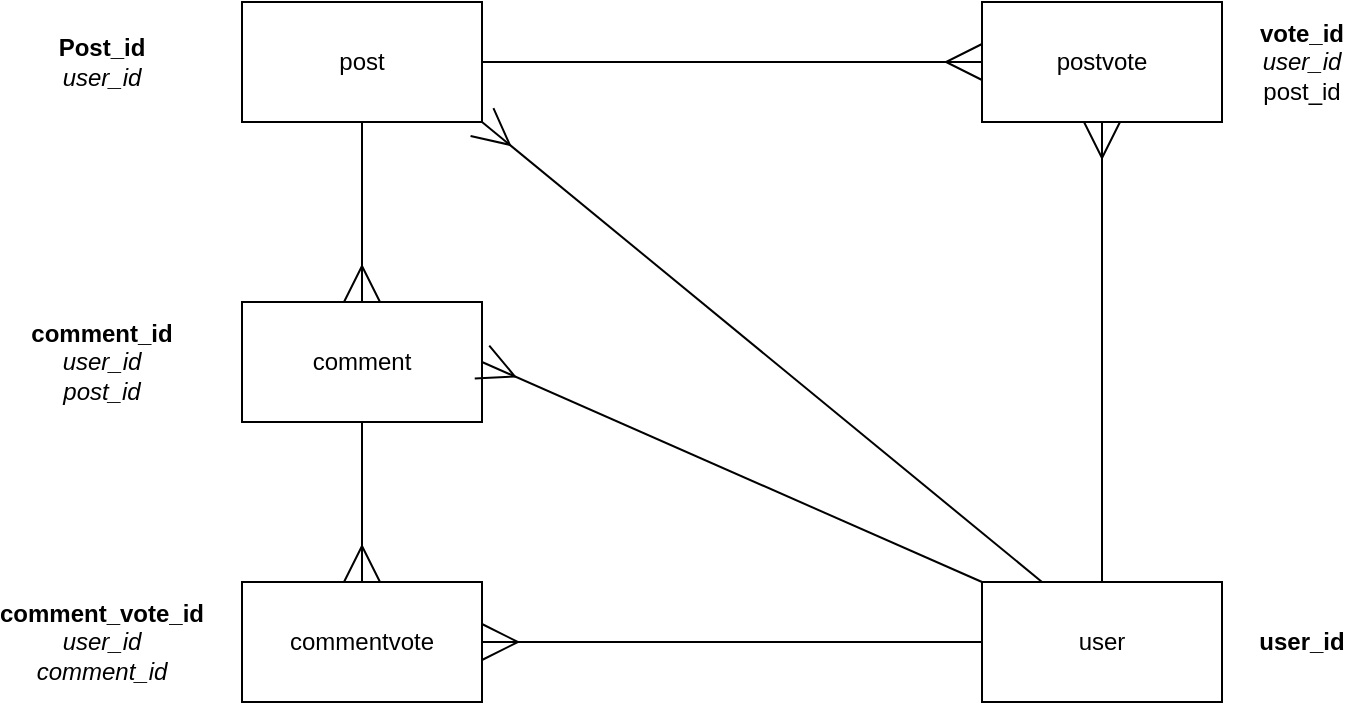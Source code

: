 <mxfile version="21.5.0" type="device">
  <diagram id="R2lEEEUBdFMjLlhIrx00" name="Page-1">
    <mxGraphModel dx="910" dy="476" grid="1" gridSize="10" guides="1" tooltips="1" connect="1" arrows="1" fold="1" page="1" pageScale="1" pageWidth="850" pageHeight="1100" math="0" shadow="0" extFonts="Permanent Marker^https://fonts.googleapis.com/css?family=Permanent+Marker">
      <root>
        <mxCell id="0" />
        <mxCell id="1" parent="0" />
        <mxCell id="nVwo6h-rx9fsp1FLTWgT-1" value="user" style="rounded=0;whiteSpace=wrap;html=1;" vertex="1" parent="1">
          <mxGeometry x="540" y="380" width="120" height="60" as="geometry" />
        </mxCell>
        <mxCell id="nVwo6h-rx9fsp1FLTWgT-2" value="postvote" style="rounded=0;whiteSpace=wrap;html=1;" vertex="1" parent="1">
          <mxGeometry x="540" y="90" width="120" height="60" as="geometry" />
        </mxCell>
        <mxCell id="nVwo6h-rx9fsp1FLTWgT-3" value="post" style="rounded=0;whiteSpace=wrap;html=1;" vertex="1" parent="1">
          <mxGeometry x="170" y="90" width="120" height="60" as="geometry" />
        </mxCell>
        <mxCell id="nVwo6h-rx9fsp1FLTWgT-4" value="comment" style="rounded=0;whiteSpace=wrap;html=1;" vertex="1" parent="1">
          <mxGeometry x="170" y="240" width="120" height="60" as="geometry" />
        </mxCell>
        <mxCell id="nVwo6h-rx9fsp1FLTWgT-5" value="commentvote" style="rounded=0;whiteSpace=wrap;html=1;" vertex="1" parent="1">
          <mxGeometry x="170" y="380" width="120" height="60" as="geometry" />
        </mxCell>
        <mxCell id="nVwo6h-rx9fsp1FLTWgT-7" value="" style="endArrow=ERmany;html=1;rounded=0;entryX=0.5;entryY=1;entryDx=0;entryDy=0;exitX=0.5;exitY=0;exitDx=0;exitDy=0;endSize=16;startSize=16;startArrow=none;startFill=0;endFill=0;" edge="1" parent="1" source="nVwo6h-rx9fsp1FLTWgT-1" target="nVwo6h-rx9fsp1FLTWgT-2">
          <mxGeometry width="50" height="50" relative="1" as="geometry">
            <mxPoint x="400" y="310" as="sourcePoint" />
            <mxPoint x="450" y="260" as="targetPoint" />
          </mxGeometry>
        </mxCell>
        <mxCell id="nVwo6h-rx9fsp1FLTWgT-8" value="" style="endArrow=ERmany;html=1;rounded=0;entryX=0;entryY=0.5;entryDx=0;entryDy=0;endSize=16;startSize=16;startArrow=none;startFill=0;endFill=0;" edge="1" parent="1" source="nVwo6h-rx9fsp1FLTWgT-3" target="nVwo6h-rx9fsp1FLTWgT-2">
          <mxGeometry width="50" height="50" relative="1" as="geometry">
            <mxPoint x="400" y="310" as="sourcePoint" />
            <mxPoint x="450" y="260" as="targetPoint" />
          </mxGeometry>
        </mxCell>
        <mxCell id="nVwo6h-rx9fsp1FLTWgT-9" value="" style="endArrow=none;html=1;rounded=0;entryX=0.5;entryY=1;entryDx=0;entryDy=0;exitX=0.5;exitY=0;exitDx=0;exitDy=0;endSize=16;startSize=16;startArrow=ERmany;startFill=0;" edge="1" parent="1" source="nVwo6h-rx9fsp1FLTWgT-4" target="nVwo6h-rx9fsp1FLTWgT-3">
          <mxGeometry width="50" height="50" relative="1" as="geometry">
            <mxPoint x="400" y="310" as="sourcePoint" />
            <mxPoint x="450" y="260" as="targetPoint" />
          </mxGeometry>
        </mxCell>
        <mxCell id="nVwo6h-rx9fsp1FLTWgT-10" value="" style="endArrow=none;html=1;rounded=0;entryX=0.5;entryY=1;entryDx=0;entryDy=0;exitX=0.5;exitY=0;exitDx=0;exitDy=0;startSize=16;endSize=16;endFill=0;startArrow=ERmany;startFill=0;" edge="1" parent="1" source="nVwo6h-rx9fsp1FLTWgT-5" target="nVwo6h-rx9fsp1FLTWgT-4">
          <mxGeometry width="50" height="50" relative="1" as="geometry">
            <mxPoint x="400" y="310" as="sourcePoint" />
            <mxPoint x="450" y="260" as="targetPoint" />
          </mxGeometry>
        </mxCell>
        <mxCell id="nVwo6h-rx9fsp1FLTWgT-11" value="" style="endArrow=ERmany;html=1;rounded=0;entryX=1;entryY=1;entryDx=0;entryDy=0;exitX=0.25;exitY=0;exitDx=0;exitDy=0;startArrow=none;startFill=0;endSize=16;startSize=16;endFill=0;" edge="1" parent="1" source="nVwo6h-rx9fsp1FLTWgT-1" target="nVwo6h-rx9fsp1FLTWgT-3">
          <mxGeometry width="50" height="50" relative="1" as="geometry">
            <mxPoint x="690" y="380" as="sourcePoint" />
            <mxPoint x="450" y="260" as="targetPoint" />
          </mxGeometry>
        </mxCell>
        <mxCell id="nVwo6h-rx9fsp1FLTWgT-12" value="" style="endArrow=none;html=1;rounded=0;exitX=1;exitY=0.5;exitDx=0;exitDy=0;entryX=0;entryY=0;entryDx=0;entryDy=0;endSize=16;startSize=16;endFill=0;startArrow=ERmany;startFill=0;" edge="1" parent="1" source="nVwo6h-rx9fsp1FLTWgT-4" target="nVwo6h-rx9fsp1FLTWgT-1">
          <mxGeometry width="50" height="50" relative="1" as="geometry">
            <mxPoint x="400" y="310" as="sourcePoint" />
            <mxPoint x="450" y="260" as="targetPoint" />
          </mxGeometry>
        </mxCell>
        <mxCell id="nVwo6h-rx9fsp1FLTWgT-13" value="" style="endArrow=none;html=1;rounded=0;exitX=1;exitY=0.5;exitDx=0;exitDy=0;entryX=0;entryY=0.5;entryDx=0;entryDy=0;endSize=16;startSize=16;startArrow=ERmany;startFill=0;" edge="1" parent="1" source="nVwo6h-rx9fsp1FLTWgT-5" target="nVwo6h-rx9fsp1FLTWgT-1">
          <mxGeometry width="50" height="50" relative="1" as="geometry">
            <mxPoint x="400" y="310" as="sourcePoint" />
            <mxPoint x="450" y="260" as="targetPoint" />
          </mxGeometry>
        </mxCell>
        <mxCell id="nVwo6h-rx9fsp1FLTWgT-18" value="&lt;b&gt;Post_id&lt;/b&gt;&lt;br&gt;&lt;i style=&quot;&quot;&gt;user_id&lt;/i&gt;" style="text;html=1;strokeColor=none;fillColor=none;align=center;verticalAlign=middle;whiteSpace=wrap;rounded=0;" vertex="1" parent="1">
          <mxGeometry x="70" y="105" width="60" height="30" as="geometry" />
        </mxCell>
        <mxCell id="nVwo6h-rx9fsp1FLTWgT-19" value="comment_id&lt;br&gt;&lt;span style=&quot;font-weight: normal;&quot;&gt;&lt;i&gt;user_id&lt;br&gt;post_id&lt;/i&gt;&lt;/span&gt;" style="text;html=1;strokeColor=none;fillColor=none;align=center;verticalAlign=middle;whiteSpace=wrap;rounded=0;fontStyle=1" vertex="1" parent="1">
          <mxGeometry x="70" y="255" width="60" height="30" as="geometry" />
        </mxCell>
        <mxCell id="nVwo6h-rx9fsp1FLTWgT-20" value="comment_vote_id&lt;br&gt;&lt;span style=&quot;font-weight: normal;&quot;&gt;&lt;i&gt;user_id&lt;br&gt;comment_id&lt;/i&gt;&lt;/span&gt;" style="text;html=1;strokeColor=none;fillColor=none;align=center;verticalAlign=middle;whiteSpace=wrap;rounded=0;fontStyle=1" vertex="1" parent="1">
          <mxGeometry x="70" y="395" width="60" height="30" as="geometry" />
        </mxCell>
        <mxCell id="nVwo6h-rx9fsp1FLTWgT-21" value="&lt;b&gt;vote_id&lt;/b&gt;&lt;br&gt;&lt;i&gt;user_id&lt;br&gt;&lt;/i&gt;post_id" style="text;html=1;strokeColor=none;fillColor=none;align=center;verticalAlign=middle;whiteSpace=wrap;rounded=0;" vertex="1" parent="1">
          <mxGeometry x="670" y="105" width="60" height="30" as="geometry" />
        </mxCell>
        <mxCell id="nVwo6h-rx9fsp1FLTWgT-22" value="&lt;b&gt;user_id&lt;/b&gt;" style="text;html=1;strokeColor=none;fillColor=none;align=center;verticalAlign=middle;whiteSpace=wrap;rounded=0;" vertex="1" parent="1">
          <mxGeometry x="670" y="395" width="60" height="30" as="geometry" />
        </mxCell>
      </root>
    </mxGraphModel>
  </diagram>
</mxfile>
